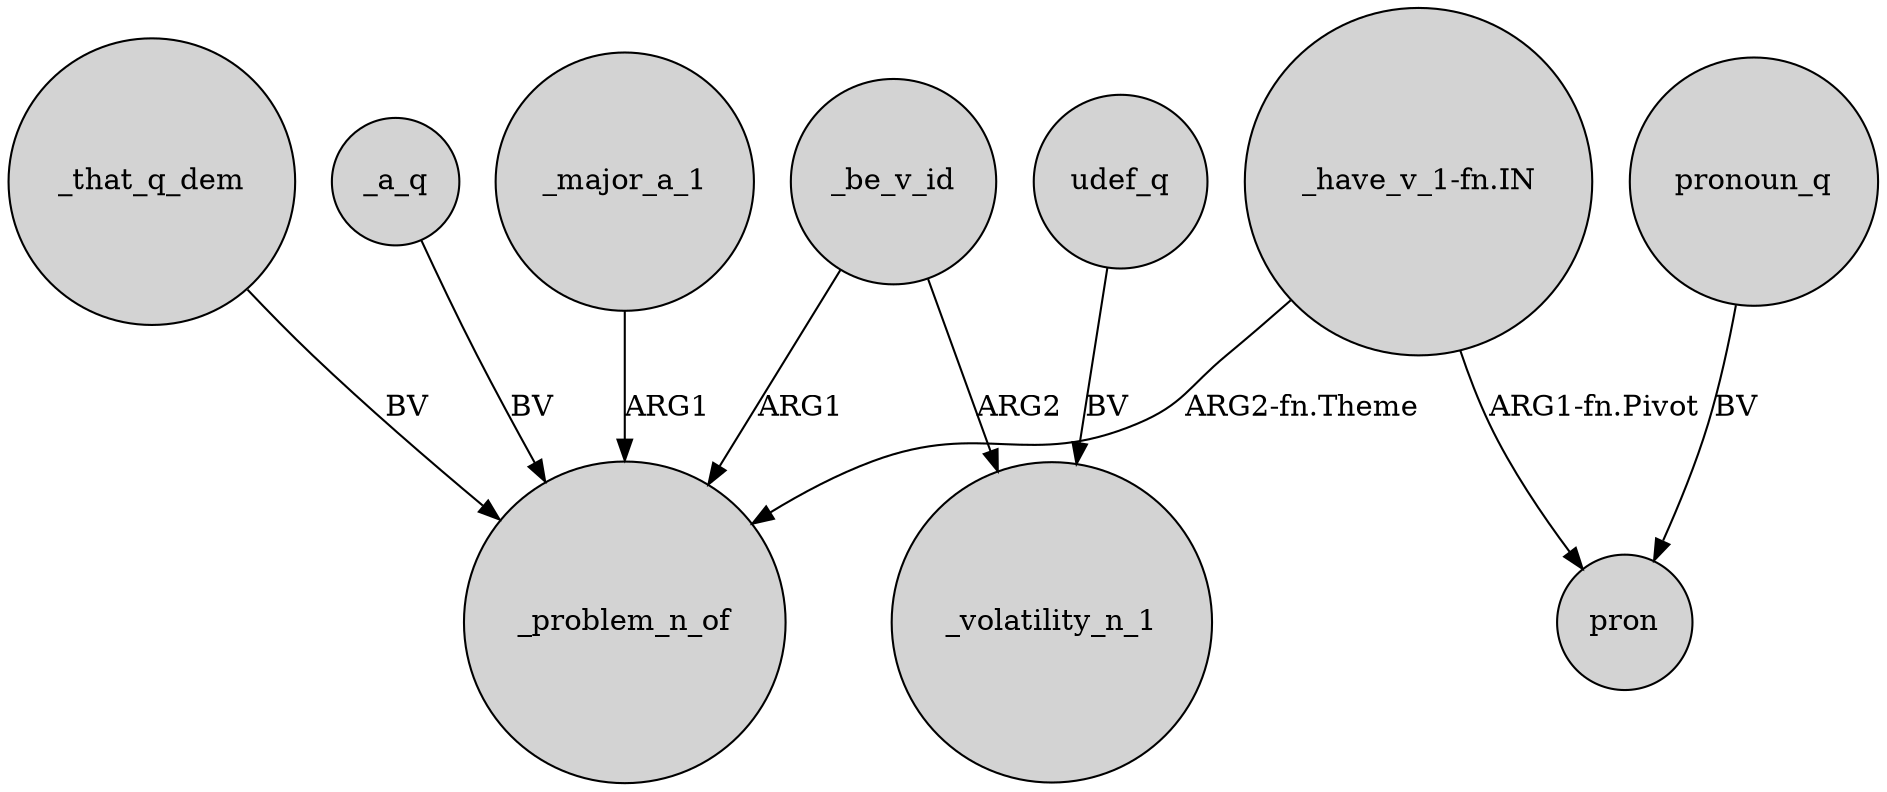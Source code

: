 digraph {
	node [shape=circle style=filled]
	_that_q_dem -> _problem_n_of [label=BV]
	_be_v_id -> _problem_n_of [label=ARG1]
	pronoun_q -> pron [label=BV]
	udef_q -> _volatility_n_1 [label=BV]
	"_have_v_1-fn.IN" -> pron [label="ARG1-fn.Pivot"]
	_be_v_id -> _volatility_n_1 [label=ARG2]
	_major_a_1 -> _problem_n_of [label=ARG1]
	"_have_v_1-fn.IN" -> _problem_n_of [label="ARG2-fn.Theme"]
	_a_q -> _problem_n_of [label=BV]
}
